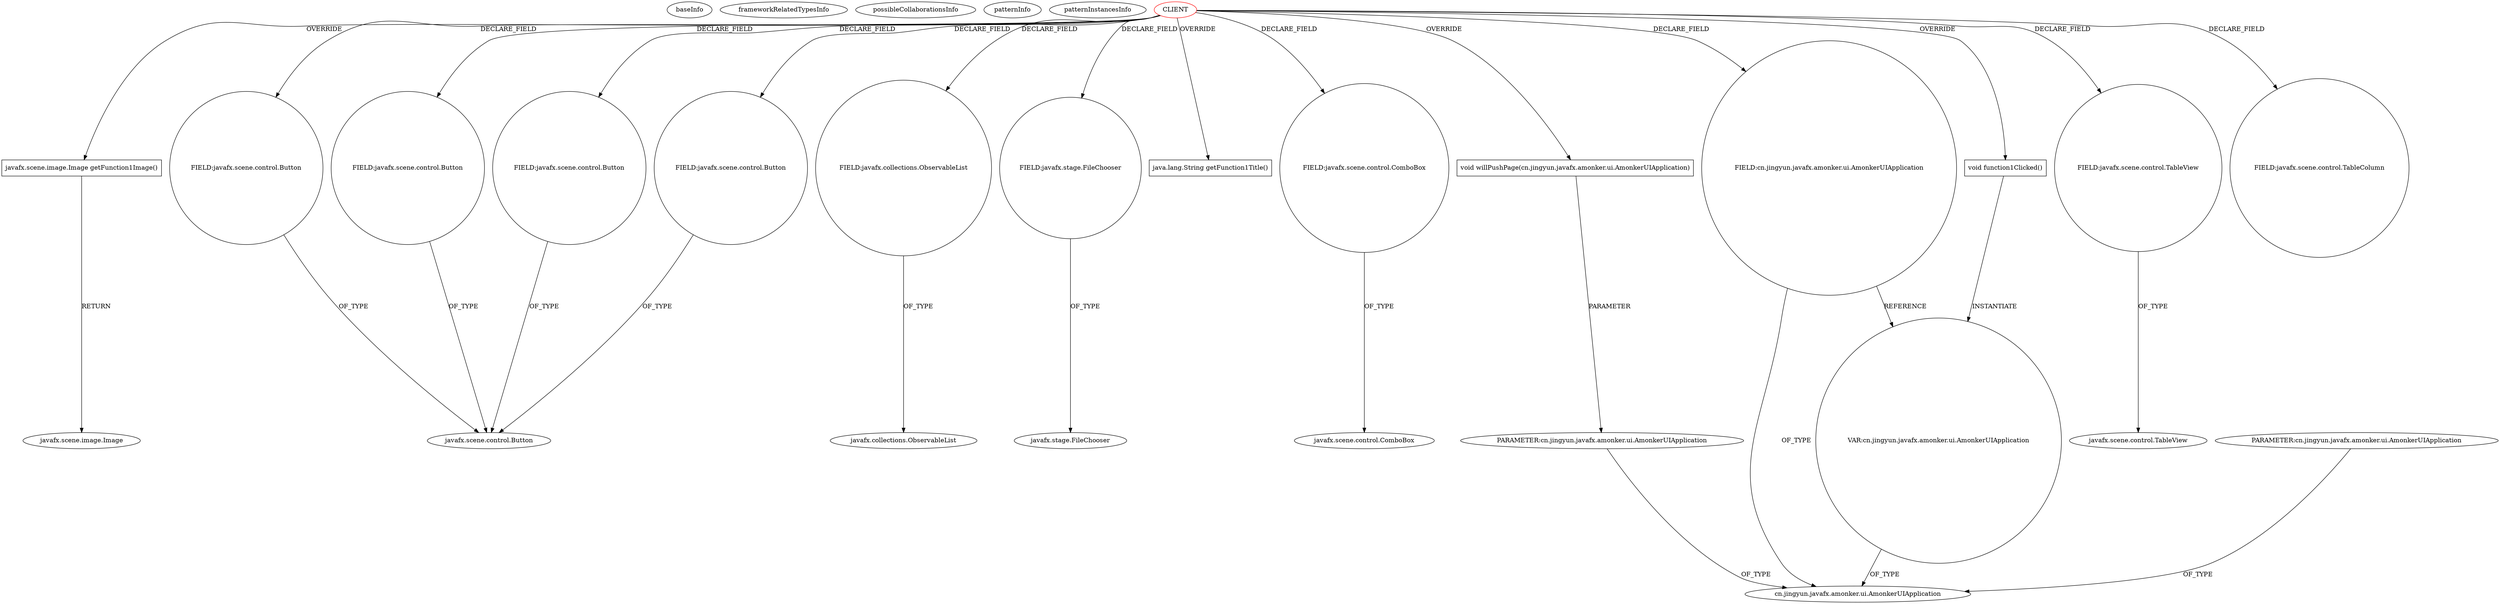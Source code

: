 digraph {
baseInfo[graphId=4150,category="pattern",isAnonymous=false,possibleRelation=false]
frameworkRelatedTypesInfo[]
possibleCollaborationsInfo[]
patternInfo[frequency=2.0,patternRootClient=0]
patternInstancesInfo[0="amonker-Trans~/amonker-Trans/Trans-master/src/cn/jingyun/trans/Project.java~Project~1849",1="amonker-Trans~/amonker-Trans/Trans-master/src/cn/jingyun/trans/MainPane.java~MainPane~1847"]
39[label="javafx.scene.image.Image getFunction1Image()",vertexType="OVERRIDING_METHOD_DECLARATION",isFrameworkType=false,shape=box]
0[label="CLIENT",vertexType="ROOT_CLIENT_CLASS_DECLARATION",isFrameworkType=false,color=red]
14[label="FIELD:javafx.scene.control.Button",vertexType="FIELD_DECLARATION",isFrameworkType=false,shape=circle]
10[label="FIELD:javafx.scene.control.Button",vertexType="FIELD_DECLARATION",isFrameworkType=false,shape=circle]
8[label="FIELD:javafx.scene.control.Button",vertexType="FIELD_DECLARATION",isFrameworkType=false,shape=circle]
12[label="FIELD:javafx.scene.control.Button",vertexType="FIELD_DECLARATION",isFrameworkType=false,shape=circle]
40[label="javafx.scene.image.Image",vertexType="FRAMEWORK_CLASS_TYPE",isFrameworkType=false]
22[label="FIELD:javafx.collections.ObservableList",vertexType="FIELD_DECLARATION",isFrameworkType=false,shape=circle]
7[label="javafx.collections.ObservableList",vertexType="FRAMEWORK_INTERFACE_TYPE",isFrameworkType=false]
18[label="FIELD:javafx.stage.FileChooser",vertexType="FIELD_DECLARATION",isFrameworkType=false,shape=circle]
38[label="java.lang.String getFunction1Title()",vertexType="OVERRIDING_METHOD_DECLARATION",isFrameworkType=false,shape=box]
9[label="javafx.scene.control.Button",vertexType="FRAMEWORK_CLASS_TYPE",isFrameworkType=false]
19[label="javafx.stage.FileChooser",vertexType="FRAMEWORK_CLASS_TYPE",isFrameworkType=false]
16[label="FIELD:javafx.scene.control.ComboBox",vertexType="FIELD_DECLARATION",isFrameworkType=false,shape=circle]
17[label="javafx.scene.control.ComboBox",vertexType="FRAMEWORK_CLASS_TYPE",isFrameworkType=false]
41[label="void willPushPage(cn.jingyun.javafx.amonker.ui.AmonkerUIApplication)",vertexType="OVERRIDING_METHOD_DECLARATION",isFrameworkType=false,shape=box]
42[label="PARAMETER:cn.jingyun.javafx.amonker.ui.AmonkerUIApplication",vertexType="PARAMETER_DECLARATION",isFrameworkType=false]
5[label="cn.jingyun.javafx.amonker.ui.AmonkerUIApplication",vertexType="FRAMEWORK_CLASS_TYPE",isFrameworkType=false]
45[label="PARAMETER:cn.jingyun.javafx.amonker.ui.AmonkerUIApplication",vertexType="PARAMETER_DECLARATION",isFrameworkType=false]
35[label="VAR:cn.jingyun.javafx.amonker.ui.AmonkerUIApplication",vertexType="VARIABLE_EXPRESION",isFrameworkType=false,shape=circle]
4[label="FIELD:cn.jingyun.javafx.amonker.ui.AmonkerUIApplication",vertexType="FIELD_DECLARATION",isFrameworkType=false,shape=circle]
26[label="FIELD:javafx.scene.control.TableView",vertexType="FIELD_DECLARATION",isFrameworkType=false,shape=circle]
27[label="javafx.scene.control.TableView",vertexType="FRAMEWORK_CLASS_TYPE",isFrameworkType=false]
34[label="void function1Clicked()",vertexType="OVERRIDING_METHOD_DECLARATION",isFrameworkType=false,shape=box]
32[label="FIELD:javafx.scene.control.TableColumn",vertexType="FIELD_DECLARATION",isFrameworkType=false,shape=circle]
0->34[label="OVERRIDE"]
0->8[label="DECLARE_FIELD"]
42->5[label="OF_TYPE"]
35->5[label="OF_TYPE"]
0->39[label="OVERRIDE"]
0->32[label="DECLARE_FIELD"]
0->10[label="DECLARE_FIELD"]
0->38[label="OVERRIDE"]
0->4[label="DECLARE_FIELD"]
0->18[label="DECLARE_FIELD"]
0->26[label="DECLARE_FIELD"]
16->17[label="OF_TYPE"]
34->35[label="INSTANTIATE"]
26->27[label="OF_TYPE"]
14->9[label="OF_TYPE"]
0->14[label="DECLARE_FIELD"]
22->7[label="OF_TYPE"]
0->12[label="DECLARE_FIELD"]
8->9[label="OF_TYPE"]
39->40[label="RETURN"]
12->9[label="OF_TYPE"]
0->16[label="DECLARE_FIELD"]
4->35[label="REFERENCE"]
4->5[label="OF_TYPE"]
0->41[label="OVERRIDE"]
41->42[label="PARAMETER"]
0->22[label="DECLARE_FIELD"]
10->9[label="OF_TYPE"]
18->19[label="OF_TYPE"]
45->5[label="OF_TYPE"]
}
